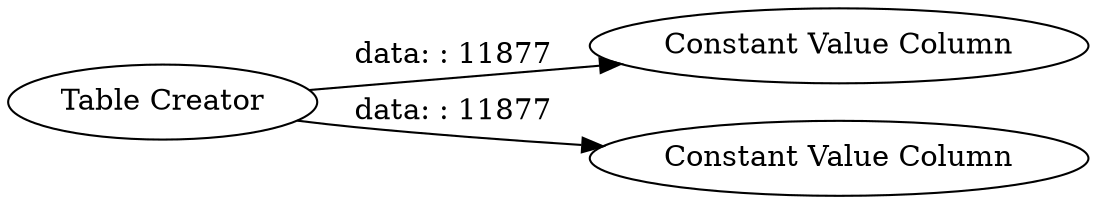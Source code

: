 digraph {
	"-5719225200680107811_4" [label="Table Creator"]
	"-5719225200680107811_7" [label="Constant Value Column"]
	"-5719225200680107811_8" [label="Constant Value Column"]
	"-5719225200680107811_4" -> "-5719225200680107811_7" [label="data: : 11877"]
	"-5719225200680107811_4" -> "-5719225200680107811_8" [label="data: : 11877"]
	rankdir=LR
}
